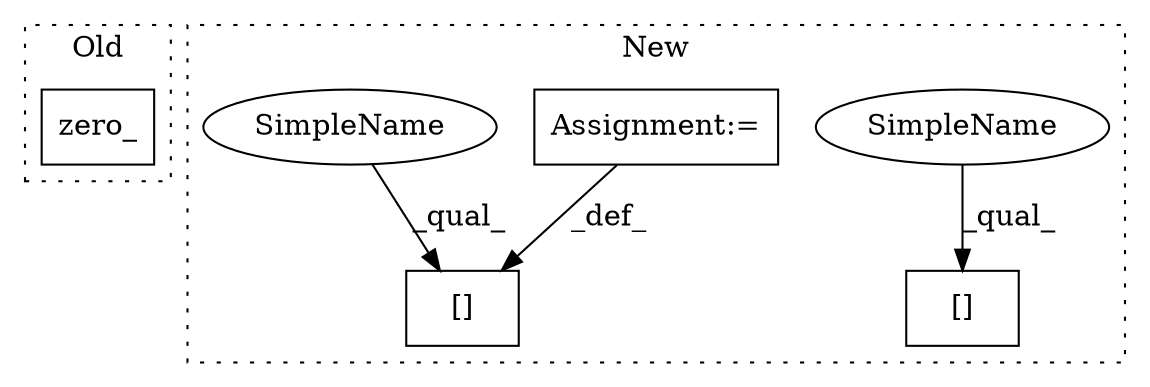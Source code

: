 digraph G {
subgraph cluster0 {
1 [label="zero_" a="32" s="3064" l="7" shape="box"];
label = "Old";
style="dotted";
}
subgraph cluster1 {
2 [label="[]" a="2" s="2889,2905" l="7,1" shape="box"];
3 [label="[]" a="2" s="2914,2931" l="7,1" shape="box"];
4 [label="Assignment:=" a="7" s="2932" l="1" shape="box"];
5 [label="SimpleName" a="42" s="2889" l="6" shape="ellipse"];
6 [label="SimpleName" a="42" s="2914" l="6" shape="ellipse"];
label = "New";
style="dotted";
}
4 -> 3 [label="_def_"];
5 -> 2 [label="_qual_"];
6 -> 3 [label="_qual_"];
}